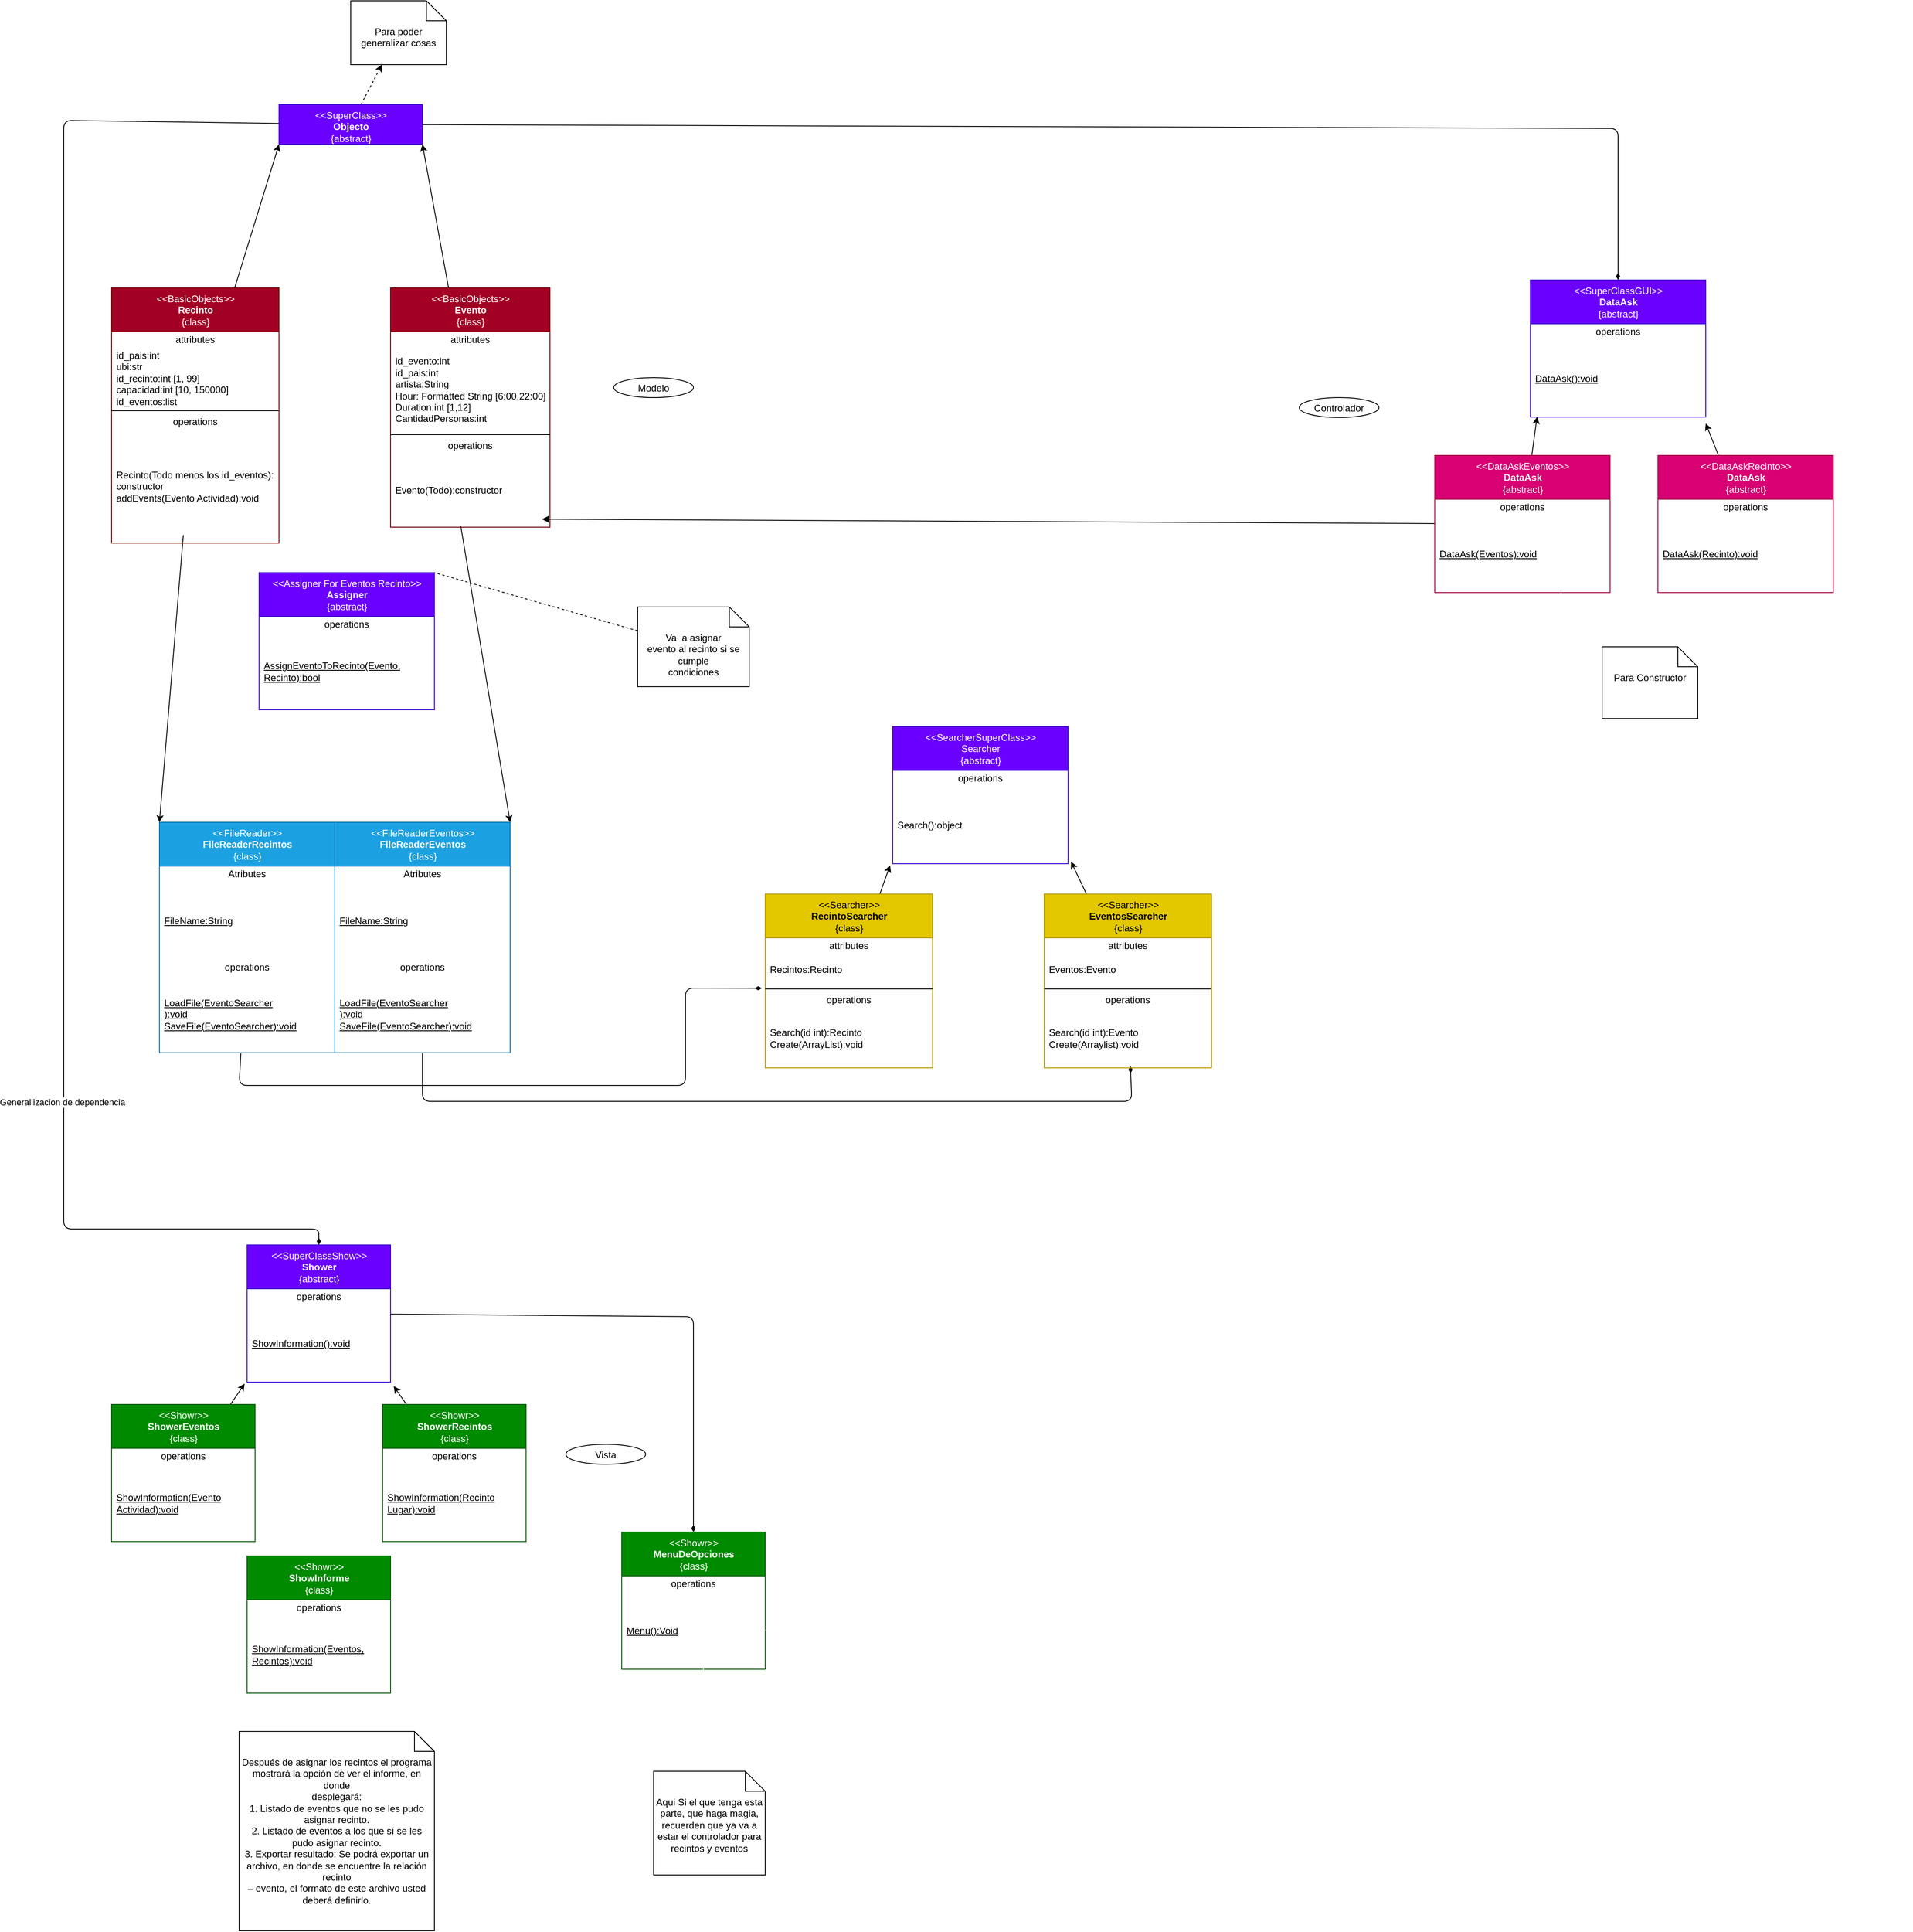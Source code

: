 <mxfile>
    <diagram id="LMAcXqEybswluzc5cnRF" name="Page-1">
        <mxGraphModel dx="4227" dy="3326" grid="1" gridSize="10" guides="1" tooltips="1" connect="1" arrows="1" fold="1" page="1" pageScale="1" pageWidth="850" pageHeight="1100" math="0" shadow="0">
            <root>
                <mxCell id="0"/>
                <mxCell id="1" parent="0"/>
                <mxCell id="110" style="edgeStyle=none;html=1;entryX=0;entryY=0;entryDx=0;entryDy=0;strokeColor=#FFFFFF;strokeWidth=1;endArrow=diamondThin;endFill=0;fillColor=#d80073;" parent="1" source="2" target="104" edge="1">
                    <mxGeometry relative="1" as="geometry">
                        <Array as="points">
                            <mxPoint x="150" y="70"/>
                            <mxPoint x="2250" y="80"/>
                            <mxPoint x="2250" y="290"/>
                        </Array>
                    </mxGeometry>
                </mxCell>
                <mxCell id="153" style="edgeStyle=none;html=1;entryX=0;entryY=1;entryDx=0;entryDy=0;" parent="1" source="2" target="148" edge="1">
                    <mxGeometry relative="1" as="geometry"/>
                </mxCell>
                <mxCell id="155" style="edgeStyle=none;html=1;entryX=0;entryY=0;entryDx=0;entryDy=0;" parent="1" target="71" edge="1">
                    <mxGeometry relative="1" as="geometry">
                        <mxPoint x="90" y="390" as="sourcePoint"/>
                    </mxGeometry>
                </mxCell>
                <mxCell id="2" value="&amp;lt;&amp;lt;BasicObjects&amp;gt;&amp;gt;&lt;br&gt;&lt;b&gt;Recinto&lt;br&gt;&lt;/b&gt;{class}" style="swimlane;fontStyle=0;align=center;verticalAlign=top;childLayout=stackLayout;horizontal=1;startSize=55;horizontalStack=0;resizeParent=1;resizeParentMax=0;resizeLast=0;collapsible=0;marginBottom=0;html=1;fillColor=#a20025;fontColor=#ffffff;strokeColor=#6F0000;" parent="1" vertex="1">
                    <mxGeometry y="80" width="210" height="320" as="geometry"/>
                </mxCell>
                <mxCell id="3" value="attributes" style="text;html=1;strokeColor=none;fillColor=none;align=center;verticalAlign=middle;spacingLeft=4;spacingRight=4;overflow=hidden;rotatable=0;points=[[0,0.5],[1,0.5]];portConstraint=eastwest;" parent="2" vertex="1">
                    <mxGeometry y="55" width="210" height="20" as="geometry"/>
                </mxCell>
                <mxCell id="4" value="id_pais:int&lt;br&gt;ubi:str&lt;br&gt;id_recinto:int [1, 99]&lt;br&gt;capacidad:int [10, 150000]&lt;br&gt;id_eventos:list" style="text;html=1;strokeColor=none;fillColor=none;align=left;verticalAlign=middle;spacingLeft=4;spacingRight=4;overflow=hidden;rotatable=0;points=[[0,0.5],[1,0.5]];portConstraint=eastwest;" parent="2" vertex="1">
                    <mxGeometry y="75" width="210" height="75" as="geometry"/>
                </mxCell>
                <mxCell id="7" value="" style="line;strokeWidth=1;fillColor=none;align=left;verticalAlign=middle;spacingTop=-1;spacingLeft=3;spacingRight=3;rotatable=0;labelPosition=right;points=[];portConstraint=eastwest;" parent="2" vertex="1">
                    <mxGeometry y="150" width="210" height="8" as="geometry"/>
                </mxCell>
                <mxCell id="8" value="operations" style="text;html=1;strokeColor=none;fillColor=none;align=center;verticalAlign=middle;spacingLeft=4;spacingRight=4;overflow=hidden;rotatable=0;points=[[0,0.5],[1,0.5]];portConstraint=eastwest;" parent="2" vertex="1">
                    <mxGeometry y="158" width="210" height="20" as="geometry"/>
                </mxCell>
                <mxCell id="9" value="Recinto(Todo menos los id_eventos):&lt;br&gt;constructor&lt;br&gt;addEvents(Evento Actividad):void" style="text;html=1;strokeColor=none;fillColor=none;align=left;verticalAlign=middle;spacingLeft=4;spacingRight=4;overflow=hidden;rotatable=0;points=[[0,0.5],[1,0.5]];portConstraint=eastwest;" parent="2" vertex="1">
                    <mxGeometry y="178" width="210" height="142" as="geometry"/>
                </mxCell>
                <mxCell id="152" style="edgeStyle=none;html=1;entryX=1;entryY=1;entryDx=0;entryDy=0;" parent="1" source="10" target="148" edge="1">
                    <mxGeometry relative="1" as="geometry"/>
                </mxCell>
                <mxCell id="162" style="edgeStyle=none;html=1;entryX=1;entryY=0;entryDx=0;entryDy=0;exitX=0.44;exitY=0.98;exitDx=0;exitDy=0;exitPerimeter=0;" parent="1" source="15" target="68" edge="1">
                    <mxGeometry relative="1" as="geometry"/>
                </mxCell>
                <mxCell id="10" value="&amp;lt;&amp;lt;BasicObjects&amp;gt;&amp;gt;&lt;br&gt;&lt;b&gt;Evento&lt;br&gt;&lt;/b&gt;{class}" style="swimlane;fontStyle=0;align=center;verticalAlign=top;childLayout=stackLayout;horizontal=1;startSize=55;horizontalStack=0;resizeParent=1;resizeParentMax=0;resizeLast=0;collapsible=0;marginBottom=0;html=1;fillColor=#a20025;fontColor=#ffffff;strokeColor=#6F0000;" parent="1" vertex="1">
                    <mxGeometry x="350" y="80" width="200" height="300" as="geometry"/>
                </mxCell>
                <mxCell id="11" value="attributes" style="text;html=1;strokeColor=none;fillColor=none;align=center;verticalAlign=middle;spacingLeft=4;spacingRight=4;overflow=hidden;rotatable=0;points=[[0,0.5],[1,0.5]];portConstraint=eastwest;" parent="10" vertex="1">
                    <mxGeometry y="55" width="200" height="20" as="geometry"/>
                </mxCell>
                <mxCell id="12" value="id_evento:int&lt;br&gt;id_pais:int&lt;br&gt;artista:String&lt;br&gt;Hour: Formatted String [6:00,22:00]&lt;br&gt;Duration:int [1,12]&lt;br&gt;CantidadPersonas:int" style="text;html=1;strokeColor=none;fillColor=none;align=left;verticalAlign=middle;spacingLeft=4;spacingRight=4;overflow=hidden;rotatable=0;points=[[0,0.5],[1,0.5]];portConstraint=eastwest;" parent="10" vertex="1">
                    <mxGeometry y="75" width="200" height="105" as="geometry"/>
                </mxCell>
                <mxCell id="13" value="" style="line;strokeWidth=1;fillColor=none;align=left;verticalAlign=middle;spacingTop=-1;spacingLeft=3;spacingRight=3;rotatable=0;labelPosition=right;points=[];portConstraint=eastwest;" parent="10" vertex="1">
                    <mxGeometry y="180" width="200" height="8" as="geometry"/>
                </mxCell>
                <mxCell id="14" value="operations" style="text;html=1;strokeColor=none;fillColor=none;align=center;verticalAlign=middle;spacingLeft=4;spacingRight=4;overflow=hidden;rotatable=0;points=[[0,0.5],[1,0.5]];portConstraint=eastwest;" parent="10" vertex="1">
                    <mxGeometry y="188" width="200" height="20" as="geometry"/>
                </mxCell>
                <mxCell id="15" value="Evento(Todo):constructor&lt;br&gt;" style="text;html=1;strokeColor=none;fillColor=none;align=left;verticalAlign=middle;spacingLeft=4;spacingRight=4;overflow=hidden;rotatable=0;points=[[0,0.5],[1,0.5]];portConstraint=eastwest;" parent="10" vertex="1">
                    <mxGeometry y="208" width="200" height="92" as="geometry"/>
                </mxCell>
                <mxCell id="81" style="edgeStyle=none;html=1;entryX=0.5;entryY=0;entryDx=0;entryDy=0;strokeColor=#FFFFFF;endArrow=diamondThin;endFill=0;" parent="1" source="16" target="78" edge="1">
                    <mxGeometry relative="1" as="geometry"/>
                </mxCell>
                <mxCell id="168" style="edgeStyle=none;html=1;entryX=0.5;entryY=0;entryDx=0;entryDy=0;endArrow=diamondThin;endFill=1;" parent="1" source="16" target="111" edge="1">
                    <mxGeometry relative="1" as="geometry">
                        <Array as="points">
                            <mxPoint x="730" y="1370"/>
                        </Array>
                    </mxGeometry>
                </mxCell>
                <mxCell id="16" value="&amp;lt;&amp;lt;SuperClassShow&amp;gt;&amp;gt;&lt;br&gt;&lt;b&gt;Shower&lt;/b&gt;&lt;br&gt;{abstract}" style="swimlane;fontStyle=0;align=center;verticalAlign=top;childLayout=stackLayout;horizontal=1;startSize=55;horizontalStack=0;resizeParent=1;resizeParentMax=0;resizeLast=0;collapsible=0;marginBottom=0;html=1;fillColor=#6a00ff;fontColor=#ffffff;strokeColor=#3700CC;" parent="1" vertex="1">
                    <mxGeometry x="170" y="1280" width="180" height="172" as="geometry"/>
                </mxCell>
                <mxCell id="22" value="operations" style="text;html=1;strokeColor=none;fillColor=none;align=center;verticalAlign=middle;spacingLeft=4;spacingRight=4;overflow=hidden;rotatable=0;points=[[0,0.5],[1,0.5]];portConstraint=eastwest;" parent="16" vertex="1">
                    <mxGeometry y="55" width="180" height="20" as="geometry"/>
                </mxCell>
                <mxCell id="23" value="&lt;u&gt;ShowInformation():void&lt;/u&gt;" style="text;html=1;strokeColor=none;fillColor=none;align=left;verticalAlign=middle;spacingLeft=4;spacingRight=4;overflow=hidden;rotatable=0;points=[[0,0.5],[1,0.5]];portConstraint=eastwest;" parent="16" vertex="1">
                    <mxGeometry y="75" width="180" height="97" as="geometry"/>
                </mxCell>
                <mxCell id="35" style="edgeStyle=none;html=1;entryX=-0.017;entryY=1.021;entryDx=0;entryDy=0;entryPerimeter=0;" parent="1" source="27" target="23" edge="1">
                    <mxGeometry relative="1" as="geometry"/>
                </mxCell>
                <mxCell id="27" value="&amp;lt;&amp;lt;Showr&amp;gt;&amp;gt;&lt;br&gt;&lt;b&gt;ShowerEventos&lt;/b&gt;&lt;br&gt;{class}" style="swimlane;fontStyle=0;align=center;verticalAlign=top;childLayout=stackLayout;horizontal=1;startSize=55;horizontalStack=0;resizeParent=1;resizeParentMax=0;resizeLast=0;collapsible=0;marginBottom=0;html=1;fillColor=#008a00;fontColor=#ffffff;strokeColor=#005700;" parent="1" vertex="1">
                    <mxGeometry y="1480" width="180" height="172" as="geometry"/>
                </mxCell>
                <mxCell id="28" value="operations" style="text;html=1;strokeColor=none;fillColor=none;align=center;verticalAlign=middle;spacingLeft=4;spacingRight=4;overflow=hidden;rotatable=0;points=[[0,0.5],[1,0.5]];portConstraint=eastwest;" parent="27" vertex="1">
                    <mxGeometry y="55" width="180" height="20" as="geometry"/>
                </mxCell>
                <mxCell id="29" value="&lt;u&gt;ShowInformation(Evento&lt;br&gt;Actividad):void&lt;/u&gt;" style="text;html=1;strokeColor=none;fillColor=none;align=left;verticalAlign=middle;spacingLeft=4;spacingRight=4;overflow=hidden;rotatable=0;points=[[0,0.5],[1,0.5]];portConstraint=eastwest;" parent="27" vertex="1">
                    <mxGeometry y="75" width="180" height="97" as="geometry"/>
                </mxCell>
                <mxCell id="36" style="edgeStyle=none;html=1;entryX=1.022;entryY=1.052;entryDx=0;entryDy=0;entryPerimeter=0;" parent="1" source="30" target="23" edge="1">
                    <mxGeometry relative="1" as="geometry"/>
                </mxCell>
                <mxCell id="30" value="&amp;lt;&amp;lt;Showr&amp;gt;&amp;gt;&lt;br&gt;&lt;b&gt;ShowerRecintos&lt;br&gt;&lt;/b&gt;{class}" style="swimlane;fontStyle=0;align=center;verticalAlign=top;childLayout=stackLayout;horizontal=1;startSize=55;horizontalStack=0;resizeParent=1;resizeParentMax=0;resizeLast=0;collapsible=0;marginBottom=0;html=1;fillColor=#008a00;fontColor=#ffffff;strokeColor=#005700;" parent="1" vertex="1">
                    <mxGeometry x="340" y="1480" width="180" height="172" as="geometry"/>
                </mxCell>
                <mxCell id="31" value="operations" style="text;html=1;strokeColor=none;fillColor=none;align=center;verticalAlign=middle;spacingLeft=4;spacingRight=4;overflow=hidden;rotatable=0;points=[[0,0.5],[1,0.5]];portConstraint=eastwest;" parent="30" vertex="1">
                    <mxGeometry y="55" width="180" height="20" as="geometry"/>
                </mxCell>
                <mxCell id="32" value="&lt;u&gt;ShowInformation(Recinto&lt;br&gt;Lugar):void&lt;/u&gt;" style="text;html=1;strokeColor=none;fillColor=none;align=left;verticalAlign=middle;spacingLeft=4;spacingRight=4;overflow=hidden;rotatable=0;points=[[0,0.5],[1,0.5]];portConstraint=eastwest;" parent="30" vertex="1">
                    <mxGeometry y="75" width="180" height="97" as="geometry"/>
                </mxCell>
                <mxCell id="40" value="&amp;lt;&amp;lt;Assigner For Eventos Recinto&amp;gt;&amp;gt;&lt;br&gt;&lt;b&gt;Assigner&lt;/b&gt;&lt;br&gt;{abstract}" style="swimlane;fontStyle=0;align=center;verticalAlign=top;childLayout=stackLayout;horizontal=1;startSize=55;horizontalStack=0;resizeParent=1;resizeParentMax=0;resizeLast=0;collapsible=0;marginBottom=0;html=1;fillColor=#6a00ff;fontColor=#ffffff;strokeColor=#3700CC;" parent="1" vertex="1">
                    <mxGeometry x="185" y="437" width="220" height="172" as="geometry"/>
                </mxCell>
                <mxCell id="41" value="operations" style="text;html=1;strokeColor=none;fillColor=none;align=center;verticalAlign=middle;spacingLeft=4;spacingRight=4;overflow=hidden;rotatable=0;points=[[0,0.5],[1,0.5]];portConstraint=eastwest;" parent="40" vertex="1">
                    <mxGeometry y="55" width="220" height="20" as="geometry"/>
                </mxCell>
                <mxCell id="42" value="&lt;u&gt;AssignEventoToRecinto(Evento, &lt;br&gt;Recinto):bool&lt;/u&gt;" style="text;html=1;strokeColor=none;fillColor=none;align=left;verticalAlign=middle;spacingLeft=4;spacingRight=4;overflow=hidden;rotatable=0;points=[[0,0.5],[1,0.5]];portConstraint=eastwest;" parent="40" vertex="1">
                    <mxGeometry y="75" width="220" height="97" as="geometry"/>
                </mxCell>
                <mxCell id="44" style="html=1;entryX=1;entryY=0;entryDx=0;entryDy=0;endArrow=none;endFill=0;dashed=1;" parent="1" source="43" target="40" edge="1">
                    <mxGeometry relative="1" as="geometry"/>
                </mxCell>
                <mxCell id="43" value="&lt;span style=&quot;text-align: left;&quot;&gt;Va&amp;nbsp; a asignar&lt;br&gt;evento al recinto si se cumple&lt;br&gt;condiciones&lt;/span&gt;" style="shape=note2;boundedLbl=1;whiteSpace=wrap;html=1;size=25;verticalAlign=top;align=center;" parent="1" vertex="1">
                    <mxGeometry x="660" y="480" width="140" height="100" as="geometry"/>
                </mxCell>
                <mxCell id="164" style="edgeStyle=none;html=1;entryX=-0.02;entryY=-0.244;entryDx=0;entryDy=0;entryPerimeter=0;endArrow=diamondThin;endFill=1;" parent="1" source="71" target="133" edge="1">
                    <mxGeometry relative="1" as="geometry">
                        <Array as="points">
                            <mxPoint x="160" y="1080"/>
                            <mxPoint x="720" y="1080"/>
                            <mxPoint x="720" y="958"/>
                        </Array>
                    </mxGeometry>
                </mxCell>
                <mxCell id="71" value="&amp;lt;&amp;lt;FileReader&amp;gt;&amp;gt;&lt;br&gt;&lt;b&gt;FileReaderRecintos&lt;/b&gt;&lt;br&gt;{class}" style="swimlane;fontStyle=0;align=center;verticalAlign=top;childLayout=stackLayout;horizontal=1;startSize=55;horizontalStack=0;resizeParent=1;resizeParentMax=0;resizeLast=0;collapsible=0;marginBottom=0;html=1;fillColor=#1ba1e2;fontColor=#ffffff;strokeColor=#006EAF;" parent="1" vertex="1">
                    <mxGeometry x="60" y="750" width="220" height="289" as="geometry"/>
                </mxCell>
                <mxCell id="98" value="Atributes" style="text;html=1;strokeColor=none;fillColor=none;align=center;verticalAlign=middle;spacingLeft=4;spacingRight=4;overflow=hidden;rotatable=0;points=[[0,0.5],[1,0.5]];portConstraint=eastwest;" parent="71" vertex="1">
                    <mxGeometry y="55" width="220" height="20" as="geometry"/>
                </mxCell>
                <mxCell id="99" value="&lt;u&gt;FileName:String&lt;br&gt;&lt;/u&gt;" style="text;html=1;strokeColor=none;fillColor=none;align=left;verticalAlign=middle;spacingLeft=4;spacingRight=4;overflow=hidden;rotatable=0;points=[[0,0.5],[1,0.5]];portConstraint=eastwest;" parent="71" vertex="1">
                    <mxGeometry y="75" width="220" height="97" as="geometry"/>
                </mxCell>
                <mxCell id="72" value="operations" style="text;html=1;strokeColor=none;fillColor=none;align=center;verticalAlign=middle;spacingLeft=4;spacingRight=4;overflow=hidden;rotatable=0;points=[[0,0.5],[1,0.5]];portConstraint=eastwest;" parent="71" vertex="1">
                    <mxGeometry y="172" width="220" height="20" as="geometry"/>
                </mxCell>
                <mxCell id="73" value="&lt;u&gt;LoadFile(&lt;/u&gt;&lt;u&gt;Evento&lt;/u&gt;&lt;u&gt;Searcher&lt;/u&gt;&lt;u&gt;&lt;br&gt;):void&lt;br&gt;&lt;/u&gt;&lt;u&gt;SaveFile&lt;/u&gt;&lt;u&gt;(&lt;/u&gt;&lt;u&gt;Evento&lt;/u&gt;&lt;u&gt;Searcher&lt;/u&gt;&lt;u&gt;):void&lt;br&gt;&lt;/u&gt;" style="text;html=1;strokeColor=none;fillColor=none;align=left;verticalAlign=middle;spacingLeft=4;spacingRight=4;overflow=hidden;rotatable=0;points=[[0,0.5],[1,0.5]];portConstraint=eastwest;" parent="71" vertex="1">
                    <mxGeometry y="192" width="220" height="97" as="geometry"/>
                </mxCell>
                <mxCell id="83" style="edgeStyle=none;html=1;entryX=0.416;entryY=0.02;entryDx=0;entryDy=0;entryPerimeter=0;strokeColor=#FFFFFF;endArrow=none;endFill=0;" parent="1" source="78" target="82" edge="1">
                    <mxGeometry relative="1" as="geometry"/>
                </mxCell>
                <mxCell id="78" value="&amp;lt;&amp;lt;Showr&amp;gt;&amp;gt;&lt;br&gt;&lt;b&gt;ShowInforme&lt;br&gt;&lt;/b&gt;{class}" style="swimlane;fontStyle=0;align=center;verticalAlign=top;childLayout=stackLayout;horizontal=1;startSize=55;horizontalStack=0;resizeParent=1;resizeParentMax=0;resizeLast=0;collapsible=0;marginBottom=0;html=1;fillColor=#008a00;fontColor=#ffffff;strokeColor=#005700;" parent="1" vertex="1">
                    <mxGeometry x="170" y="1670" width="180" height="172" as="geometry"/>
                </mxCell>
                <mxCell id="79" value="operations" style="text;html=1;strokeColor=none;fillColor=none;align=center;verticalAlign=middle;spacingLeft=4;spacingRight=4;overflow=hidden;rotatable=0;points=[[0,0.5],[1,0.5]];portConstraint=eastwest;" parent="78" vertex="1">
                    <mxGeometry y="55" width="180" height="20" as="geometry"/>
                </mxCell>
                <mxCell id="80" value="&lt;u&gt;ShowInformation(Eventos, &lt;br&gt;Recintos):void&lt;/u&gt;" style="text;html=1;strokeColor=none;fillColor=none;align=left;verticalAlign=middle;spacingLeft=4;spacingRight=4;overflow=hidden;rotatable=0;points=[[0,0.5],[1,0.5]];portConstraint=eastwest;" parent="78" vertex="1">
                    <mxGeometry y="75" width="180" height="97" as="geometry"/>
                </mxCell>
                <mxCell id="82" value="&lt;div&gt;Después de asignar los recintos el programa mostrará la opción de ver el informe, en donde&lt;/div&gt;&lt;div&gt;desplegará:&lt;/div&gt;&lt;div&gt;1. Listado de eventos que no se les pudo asignar recinto.&lt;/div&gt;&lt;div&gt;2. Listado de eventos a los que sí se les pudo asignar recinto.&lt;/div&gt;&lt;div&gt;3. Exportar resultado: Se podrá exportar un archivo, en donde se encuentre la relación recinto&lt;/div&gt;&lt;div&gt;– evento, el formato de este archivo usted deberá definirlo.&lt;/div&gt;" style="shape=note2;boundedLbl=1;whiteSpace=wrap;html=1;size=25;verticalAlign=top;align=center;fillColor=none;" parent="1" vertex="1">
                    <mxGeometry x="160" y="1890" width="245" height="250" as="geometry"/>
                </mxCell>
                <mxCell id="84" value="&amp;lt;&amp;lt;SuperClassGUI&amp;gt;&amp;gt;&lt;br&gt;&lt;b&gt;DataAsk&lt;br&gt;&lt;/b&gt;{abstract}" style="swimlane;fontStyle=0;align=center;verticalAlign=top;childLayout=stackLayout;horizontal=1;startSize=55;horizontalStack=0;resizeParent=1;resizeParentMax=0;resizeLast=0;collapsible=0;marginBottom=0;html=1;fillColor=#6a00ff;fontColor=#ffffff;strokeColor=#3700CC;" parent="1" vertex="1">
                    <mxGeometry x="1780" y="70" width="220" height="172" as="geometry"/>
                </mxCell>
                <mxCell id="85" value="operations" style="text;html=1;strokeColor=none;fillColor=none;align=center;verticalAlign=middle;spacingLeft=4;spacingRight=4;overflow=hidden;rotatable=0;points=[[0,0.5],[1,0.5]];portConstraint=eastwest;" parent="84" vertex="1">
                    <mxGeometry y="55" width="220" height="20" as="geometry"/>
                </mxCell>
                <mxCell id="86" value="&lt;u&gt;DataAsk():void&lt;br&gt;&lt;/u&gt;" style="text;html=1;strokeColor=none;fillColor=none;align=left;verticalAlign=middle;spacingLeft=4;spacingRight=4;overflow=hidden;rotatable=0;points=[[0,0.5],[1,0.5]];portConstraint=eastwest;" parent="84" vertex="1">
                    <mxGeometry y="75" width="220" height="97" as="geometry"/>
                </mxCell>
                <mxCell id="165" style="edgeStyle=none;html=1;entryX=0.515;entryY=0.97;entryDx=0;entryDy=0;entryPerimeter=0;endArrow=diamondThin;endFill=1;" parent="1" source="68" target="140" edge="1">
                    <mxGeometry relative="1" as="geometry">
                        <Array as="points">
                            <mxPoint x="390" y="1100"/>
                            <mxPoint x="1280" y="1100"/>
                        </Array>
                    </mxGeometry>
                </mxCell>
                <mxCell id="68" value="&amp;lt;&amp;lt;FileReaderEventos&amp;gt;&amp;gt;&lt;br&gt;&lt;b&gt;FileReaderEventos&lt;/b&gt;&lt;br&gt;{class}" style="swimlane;fontStyle=0;align=center;verticalAlign=top;childLayout=stackLayout;horizontal=1;startSize=55;horizontalStack=0;resizeParent=1;resizeParentMax=0;resizeLast=0;collapsible=0;marginBottom=0;html=1;fillColor=#1ba1e2;fontColor=#ffffff;strokeColor=#006EAF;" parent="1" vertex="1">
                    <mxGeometry x="280" y="750" width="220" height="289" as="geometry"/>
                </mxCell>
                <mxCell id="69" value="Atributes" style="text;html=1;strokeColor=none;fillColor=none;align=center;verticalAlign=middle;spacingLeft=4;spacingRight=4;overflow=hidden;rotatable=0;points=[[0,0.5],[1,0.5]];portConstraint=eastwest;" parent="68" vertex="1">
                    <mxGeometry y="55" width="220" height="20" as="geometry"/>
                </mxCell>
                <mxCell id="96" value="&lt;u&gt;FileName:String&lt;br&gt;&lt;/u&gt;" style="text;html=1;strokeColor=none;fillColor=none;align=left;verticalAlign=middle;spacingLeft=4;spacingRight=4;overflow=hidden;rotatable=0;points=[[0,0.5],[1,0.5]];portConstraint=eastwest;" parent="68" vertex="1">
                    <mxGeometry y="75" width="220" height="97" as="geometry"/>
                </mxCell>
                <mxCell id="95" value="operations" style="text;html=1;strokeColor=none;fillColor=none;align=center;verticalAlign=middle;spacingLeft=4;spacingRight=4;overflow=hidden;rotatable=0;points=[[0,0.5],[1,0.5]];portConstraint=eastwest;" parent="68" vertex="1">
                    <mxGeometry y="172" width="220" height="20" as="geometry"/>
                </mxCell>
                <mxCell id="70" value="&lt;u&gt;LoadFile(&lt;/u&gt;&lt;u&gt;Evento&lt;/u&gt;&lt;u&gt;Searcher&lt;/u&gt;&lt;u&gt;&lt;br&gt;):void&lt;br&gt;&lt;/u&gt;&lt;u&gt;SaveFile&lt;/u&gt;&lt;u&gt;(Evento&lt;/u&gt;&lt;u&gt;Searcher&lt;/u&gt;&lt;u&gt;):void&lt;br&gt;&lt;/u&gt;" style="text;html=1;strokeColor=none;fillColor=none;align=left;verticalAlign=middle;spacingLeft=4;spacingRight=4;overflow=hidden;rotatable=0;points=[[0,0.5],[1,0.5]];portConstraint=eastwest;" parent="68" vertex="1">
                    <mxGeometry y="192" width="220" height="97" as="geometry"/>
                </mxCell>
                <mxCell id="120" style="edgeStyle=none;html=1;entryX=0.038;entryY=0.996;entryDx=0;entryDy=0;entryPerimeter=0;" parent="1" source="100" target="86" edge="1">
                    <mxGeometry relative="1" as="geometry"/>
                </mxCell>
                <mxCell id="170" style="edgeStyle=none;html=1;endArrow=block;endFill=1;" parent="1" source="100" edge="1">
                    <mxGeometry relative="1" as="geometry">
                        <mxPoint x="540" y="370" as="targetPoint"/>
                    </mxGeometry>
                </mxCell>
                <mxCell id="100" value="&amp;lt;&amp;lt;DataAskEventos&amp;gt;&amp;gt;&lt;br&gt;&lt;b&gt;DataAsk&lt;br&gt;&lt;/b&gt;{abstract}" style="swimlane;fontStyle=0;align=center;verticalAlign=top;childLayout=stackLayout;horizontal=1;startSize=55;horizontalStack=0;resizeParent=1;resizeParentMax=0;resizeLast=0;collapsible=0;marginBottom=0;html=1;fillColor=#d80073;fontColor=#ffffff;strokeColor=#A50040;" parent="1" vertex="1">
                    <mxGeometry x="1660" y="290" width="220" height="172" as="geometry"/>
                </mxCell>
                <mxCell id="101" value="operations" style="text;html=1;strokeColor=none;fillColor=none;align=center;verticalAlign=middle;spacingLeft=4;spacingRight=4;overflow=hidden;rotatable=0;points=[[0,0.5],[1,0.5]];portConstraint=eastwest;" parent="100" vertex="1">
                    <mxGeometry y="55" width="220" height="20" as="geometry"/>
                </mxCell>
                <mxCell id="102" value="&lt;u&gt;DataAsk(Eventos):void&lt;br&gt;&lt;/u&gt;" style="text;html=1;strokeColor=none;fillColor=none;align=left;verticalAlign=middle;spacingLeft=4;spacingRight=4;overflow=hidden;rotatable=0;points=[[0,0.5],[1,0.5]];portConstraint=eastwest;" parent="100" vertex="1">
                    <mxGeometry y="75" width="220" height="97" as="geometry"/>
                </mxCell>
                <mxCell id="107" style="edgeStyle=none;html=1;strokeColor=#FFFFFF;endArrow=none;endFill=0;" parent="1" source="103" target="102" edge="1">
                    <mxGeometry relative="1" as="geometry">
                        <mxPoint x="1840" y="550" as="targetPoint"/>
                    </mxGeometry>
                </mxCell>
                <mxCell id="108" style="edgeStyle=none;html=1;entryX=0.508;entryY=1.076;entryDx=0;entryDy=0;entryPerimeter=0;strokeColor=#FFFFFF;endArrow=none;endFill=0;" parent="1" source="103" target="106" edge="1">
                    <mxGeometry relative="1" as="geometry"/>
                </mxCell>
                <mxCell id="103" value="Para Constructor" style="shape=note2;boundedLbl=1;whiteSpace=wrap;html=1;size=25;verticalAlign=top;align=center;fillColor=none;" parent="1" vertex="1">
                    <mxGeometry x="1870" y="530" width="120" height="90" as="geometry"/>
                </mxCell>
                <mxCell id="121" style="edgeStyle=none;html=1;" parent="1" source="104" edge="1">
                    <mxGeometry relative="1" as="geometry">
                        <mxPoint x="2000" y="250" as="targetPoint"/>
                    </mxGeometry>
                </mxCell>
                <mxCell id="104" value="&amp;lt;&amp;lt;DataAskRecinto&amp;gt;&amp;gt;&lt;br&gt;&lt;b&gt;DataAsk&lt;br&gt;&lt;/b&gt;{abstract}" style="swimlane;fontStyle=0;align=center;verticalAlign=top;childLayout=stackLayout;horizontal=1;startSize=55;horizontalStack=0;resizeParent=1;resizeParentMax=0;resizeLast=0;collapsible=0;marginBottom=0;html=1;fillColor=#d80073;fontColor=#ffffff;strokeColor=#A50040;" parent="1" vertex="1">
                    <mxGeometry x="1940" y="290" width="220" height="172" as="geometry"/>
                </mxCell>
                <mxCell id="105" value="operations" style="text;html=1;strokeColor=none;fillColor=none;align=center;verticalAlign=middle;spacingLeft=4;spacingRight=4;overflow=hidden;rotatable=0;points=[[0,0.5],[1,0.5]];portConstraint=eastwest;" parent="104" vertex="1">
                    <mxGeometry y="55" width="220" height="20" as="geometry"/>
                </mxCell>
                <mxCell id="106" value="&lt;u&gt;DataAsk(Recinto):void&lt;br&gt;&lt;/u&gt;" style="text;html=1;strokeColor=none;fillColor=none;align=left;verticalAlign=middle;spacingLeft=4;spacingRight=4;overflow=hidden;rotatable=0;points=[[0,0.5],[1,0.5]];portConstraint=eastwest;" parent="104" vertex="1">
                    <mxGeometry y="75" width="220" height="97" as="geometry"/>
                </mxCell>
                <mxCell id="174" style="edgeStyle=none;html=1;entryX=0.445;entryY=1.144;entryDx=0;entryDy=0;entryPerimeter=0;strokeColor=#FFFFFF;endArrow=block;endFill=1;" parent="1" source="111" target="102" edge="1">
                    <mxGeometry relative="1" as="geometry">
                        <Array as="points">
                            <mxPoint x="1758" y="1720"/>
                        </Array>
                    </mxGeometry>
                </mxCell>
                <mxCell id="111" value="&amp;lt;&amp;lt;Showr&amp;gt;&amp;gt;&lt;br&gt;&lt;b&gt;MenuDeOpciones&lt;br&gt;&lt;/b&gt;{class}" style="swimlane;fontStyle=0;align=center;verticalAlign=top;childLayout=stackLayout;horizontal=1;startSize=55;horizontalStack=0;resizeParent=1;resizeParentMax=0;resizeLast=0;collapsible=0;marginBottom=0;html=1;fillColor=#008a00;fontColor=#ffffff;strokeColor=#005700;" parent="1" vertex="1">
                    <mxGeometry x="640" y="1640" width="180" height="172" as="geometry"/>
                </mxCell>
                <mxCell id="112" value="operations" style="text;html=1;strokeColor=none;fillColor=none;align=center;verticalAlign=middle;spacingLeft=4;spacingRight=4;overflow=hidden;rotatable=0;points=[[0,0.5],[1,0.5]];portConstraint=eastwest;" parent="111" vertex="1">
                    <mxGeometry y="55" width="180" height="20" as="geometry"/>
                </mxCell>
                <mxCell id="113" value="&lt;u&gt;Menu():Void&lt;/u&gt;" style="text;html=1;strokeColor=none;fillColor=none;align=left;verticalAlign=middle;spacingLeft=4;spacingRight=4;overflow=hidden;rotatable=0;points=[[0,0.5],[1,0.5]];portConstraint=eastwest;" parent="111" vertex="1">
                    <mxGeometry y="75" width="180" height="97" as="geometry"/>
                </mxCell>
                <mxCell id="115" style="edgeStyle=none;html=1;entryX=0.569;entryY=0.979;entryDx=0;entryDy=0;entryPerimeter=0;strokeColor=#FFFFFF;strokeWidth=1;endArrow=none;endFill=0;" parent="1" source="114" target="113" edge="1">
                    <mxGeometry relative="1" as="geometry"/>
                </mxCell>
                <mxCell id="114" value="Aqui Si el que tenga esta parte, que haga magia, recuerden que ya va a estar el controlador para recintos y eventos" style="shape=note2;boundedLbl=1;whiteSpace=wrap;html=1;size=25;verticalAlign=top;align=center;fillColor=none;" parent="1" vertex="1">
                    <mxGeometry x="680" y="1940" width="140" height="130" as="geometry"/>
                </mxCell>
                <mxCell id="116" value="Modelo" style="ellipse;fillColor=none;" parent="1" vertex="1">
                    <mxGeometry x="630" y="192.5" width="100" height="25" as="geometry"/>
                </mxCell>
                <mxCell id="117" value="Controlador" style="ellipse;fillColor=none;" parent="1" vertex="1">
                    <mxGeometry x="1490" y="217.5" width="100" height="25" as="geometry"/>
                </mxCell>
                <mxCell id="118" value="Vista" style="ellipse;fillColor=none;" parent="1" vertex="1">
                    <mxGeometry x="570" y="1530" width="100" height="25" as="geometry"/>
                </mxCell>
                <mxCell id="125" value="&amp;lt;&amp;lt;SearcherSuperClass&amp;gt;&amp;gt;&lt;br&gt;Searcher&lt;br&gt;{abstract}" style="swimlane;fontStyle=0;align=center;verticalAlign=top;childLayout=stackLayout;horizontal=1;startSize=55;horizontalStack=0;resizeParent=1;resizeParentMax=0;resizeLast=0;collapsible=0;marginBottom=0;html=1;fillColor=#6a00ff;fontColor=#ffffff;strokeColor=#3700CC;" parent="1" vertex="1">
                    <mxGeometry x="980" y="630" width="220" height="172" as="geometry"/>
                </mxCell>
                <mxCell id="126" value="operations" style="text;html=1;strokeColor=none;fillColor=none;align=center;verticalAlign=middle;spacingLeft=4;spacingRight=4;overflow=hidden;rotatable=0;points=[[0,0.5],[1,0.5]];portConstraint=eastwest;" parent="125" vertex="1">
                    <mxGeometry y="55" width="220" height="20" as="geometry"/>
                </mxCell>
                <mxCell id="127" value="Search():object" style="text;html=1;strokeColor=none;fillColor=none;align=left;verticalAlign=middle;spacingLeft=4;spacingRight=4;overflow=hidden;rotatable=0;points=[[0,0.5],[1,0.5]];portConstraint=eastwest;" parent="125" vertex="1">
                    <mxGeometry y="75" width="220" height="97" as="geometry"/>
                </mxCell>
                <mxCell id="141" style="edgeStyle=none;html=1;entryX=-0.015;entryY=1.019;entryDx=0;entryDy=0;entryPerimeter=0;" parent="1" source="129" target="127" edge="1">
                    <mxGeometry relative="1" as="geometry"/>
                </mxCell>
                <mxCell id="129" value="&amp;lt;&amp;lt;Searcher&amp;gt;&amp;gt;&lt;br&gt;&lt;b&gt;RecintoSearcher&lt;br&gt;&lt;/b&gt;{class}" style="swimlane;fontStyle=0;align=center;verticalAlign=top;childLayout=stackLayout;horizontal=1;startSize=55;horizontalStack=0;resizeParent=1;resizeParentMax=0;resizeLast=0;collapsible=0;marginBottom=0;html=1;fillColor=#e3c800;fontColor=#000000;strokeColor=#B09500;" parent="1" vertex="1">
                    <mxGeometry x="820" y="840" width="210" height="218" as="geometry"/>
                </mxCell>
                <mxCell id="130" value="attributes" style="text;html=1;strokeColor=none;fillColor=none;align=center;verticalAlign=middle;spacingLeft=4;spacingRight=4;overflow=hidden;rotatable=0;points=[[0,0.5],[1,0.5]];portConstraint=eastwest;" parent="129" vertex="1">
                    <mxGeometry y="55" width="210" height="20" as="geometry"/>
                </mxCell>
                <mxCell id="131" value="Recintos:Recinto" style="text;html=1;strokeColor=none;fillColor=none;align=left;verticalAlign=middle;spacingLeft=4;spacingRight=4;overflow=hidden;rotatable=0;points=[[0,0.5],[1,0.5]];portConstraint=eastwest;" parent="129" vertex="1">
                    <mxGeometry y="75" width="210" height="40" as="geometry"/>
                </mxCell>
                <mxCell id="132" value="" style="line;strokeWidth=1;fillColor=none;align=left;verticalAlign=middle;spacingTop=-1;spacingLeft=3;spacingRight=3;rotatable=0;labelPosition=right;points=[];portConstraint=eastwest;" parent="129" vertex="1">
                    <mxGeometry y="115" width="210" height="8" as="geometry"/>
                </mxCell>
                <mxCell id="133" value="operations" style="text;html=1;strokeColor=none;fillColor=none;align=center;verticalAlign=middle;spacingLeft=4;spacingRight=4;overflow=hidden;rotatable=0;points=[[0,0.5],[1,0.5]];portConstraint=eastwest;" parent="129" vertex="1">
                    <mxGeometry y="123" width="210" height="20" as="geometry"/>
                </mxCell>
                <mxCell id="134" value="Search(id int):Recinto&lt;br&gt;Create(ArrayList):void" style="text;html=1;strokeColor=none;fillColor=none;align=left;verticalAlign=middle;spacingLeft=4;spacingRight=4;overflow=hidden;rotatable=0;points=[[0,0.5],[1,0.5]];portConstraint=eastwest;" parent="129" vertex="1">
                    <mxGeometry y="143" width="210" height="75" as="geometry"/>
                </mxCell>
                <mxCell id="142" style="edgeStyle=none;html=1;entryX=1.017;entryY=0.974;entryDx=0;entryDy=0;entryPerimeter=0;" parent="1" source="135" target="127" edge="1">
                    <mxGeometry relative="1" as="geometry"/>
                </mxCell>
                <mxCell id="135" value="&amp;lt;&amp;lt;Searcher&amp;gt;&amp;gt;&lt;br&gt;&lt;b&gt;EventosSearcher&lt;br&gt;&lt;/b&gt;{class}" style="swimlane;fontStyle=0;align=center;verticalAlign=top;childLayout=stackLayout;horizontal=1;startSize=55;horizontalStack=0;resizeParent=1;resizeParentMax=0;resizeLast=0;collapsible=0;marginBottom=0;html=1;fillColor=#e3c800;fontColor=#000000;strokeColor=#B09500;" parent="1" vertex="1">
                    <mxGeometry x="1170" y="840" width="210" height="218" as="geometry"/>
                </mxCell>
                <mxCell id="136" value="attributes" style="text;html=1;strokeColor=none;fillColor=none;align=center;verticalAlign=middle;spacingLeft=4;spacingRight=4;overflow=hidden;rotatable=0;points=[[0,0.5],[1,0.5]];portConstraint=eastwest;" parent="135" vertex="1">
                    <mxGeometry y="55" width="210" height="20" as="geometry"/>
                </mxCell>
                <mxCell id="137" value="Eventos:Evento" style="text;html=1;strokeColor=none;fillColor=none;align=left;verticalAlign=middle;spacingLeft=4;spacingRight=4;overflow=hidden;rotatable=0;points=[[0,0.5],[1,0.5]];portConstraint=eastwest;" parent="135" vertex="1">
                    <mxGeometry y="75" width="210" height="40" as="geometry"/>
                </mxCell>
                <mxCell id="138" value="" style="line;strokeWidth=1;fillColor=none;align=left;verticalAlign=middle;spacingTop=-1;spacingLeft=3;spacingRight=3;rotatable=0;labelPosition=right;points=[];portConstraint=eastwest;" parent="135" vertex="1">
                    <mxGeometry y="115" width="210" height="8" as="geometry"/>
                </mxCell>
                <mxCell id="139" value="operations" style="text;html=1;strokeColor=none;fillColor=none;align=center;verticalAlign=middle;spacingLeft=4;spacingRight=4;overflow=hidden;rotatable=0;points=[[0,0.5],[1,0.5]];portConstraint=eastwest;" parent="135" vertex="1">
                    <mxGeometry y="123" width="210" height="20" as="geometry"/>
                </mxCell>
                <mxCell id="140" value="Search(id int):Evento&lt;br&gt;Create(Arraylist):void" style="text;html=1;strokeColor=none;fillColor=none;align=left;verticalAlign=middle;spacingLeft=4;spacingRight=4;overflow=hidden;rotatable=0;points=[[0,0.5],[1,0.5]];portConstraint=eastwest;" parent="135" vertex="1">
                    <mxGeometry y="143" width="210" height="75" as="geometry"/>
                </mxCell>
                <mxCell id="163" style="edgeStyle=none;html=1;dashed=1;" parent="1" source="148" target="151" edge="1">
                    <mxGeometry relative="1" as="geometry"/>
                </mxCell>
                <mxCell id="166" style="edgeStyle=none;html=1;entryX=0.5;entryY=0;entryDx=0;entryDy=0;endArrow=diamondThin;endFill=1;" parent="1" source="148" target="84" edge="1">
                    <mxGeometry relative="1" as="geometry">
                        <Array as="points">
                            <mxPoint x="1890" y="-120"/>
                        </Array>
                    </mxGeometry>
                </mxCell>
                <mxCell id="167" style="edgeStyle=none;html=1;endArrow=diamondThin;endFill=1;entryX=0.5;entryY=0;entryDx=0;entryDy=0;" parent="1" source="148" target="16" edge="1">
                    <mxGeometry relative="1" as="geometry">
                        <mxPoint x="-110" y="-125" as="targetPoint"/>
                        <Array as="points">
                            <mxPoint x="-60" y="-130"/>
                            <mxPoint x="-60" y="1260"/>
                            <mxPoint x="260" y="1260"/>
                        </Array>
                    </mxGeometry>
                </mxCell>
                <mxCell id="169" value="Generallizacion de dependencia" style="edgeLabel;html=1;align=center;verticalAlign=middle;resizable=0;points=[];" parent="167" vertex="1" connectable="0">
                    <mxGeometry x="0.501" y="-2" relative="1" as="geometry">
                        <mxPoint as="offset"/>
                    </mxGeometry>
                </mxCell>
                <mxCell id="148" value="&amp;lt;&amp;lt;SuperClass&amp;gt;&amp;gt;&lt;br&gt;&lt;b&gt;Objecto&lt;br&gt;&lt;/b&gt;{abstract}" style="swimlane;fontStyle=0;align=center;verticalAlign=top;childLayout=stackLayout;horizontal=1;startSize=55;horizontalStack=0;resizeParent=1;resizeParentMax=0;resizeLast=0;collapsible=0;marginBottom=0;html=1;fillColor=#6a00ff;fontColor=#ffffff;strokeColor=#3700CC;" parent="1" vertex="1">
                    <mxGeometry x="210" y="-150" width="180" height="50" as="geometry"/>
                </mxCell>
                <mxCell id="151" value="Para poder generalizar cosas" style="shape=note2;boundedLbl=1;whiteSpace=wrap;html=1;size=25;verticalAlign=top;align=center;" parent="1" vertex="1">
                    <mxGeometry x="300" y="-280" width="120" height="80" as="geometry"/>
                </mxCell>
                <mxCell id="175" style="edgeStyle=none;html=1;entryX=0.973;entryY=1.124;entryDx=0;entryDy=0;entryPerimeter=0;strokeColor=#FFFFFF;endArrow=block;endFill=1;" parent="1" source="113" target="106" edge="1">
                    <mxGeometry relative="1" as="geometry">
                        <Array as="points">
                            <mxPoint x="2154" y="1760"/>
                        </Array>
                    </mxGeometry>
                </mxCell>
            </root>
        </mxGraphModel>
    </diagram>
</mxfile>